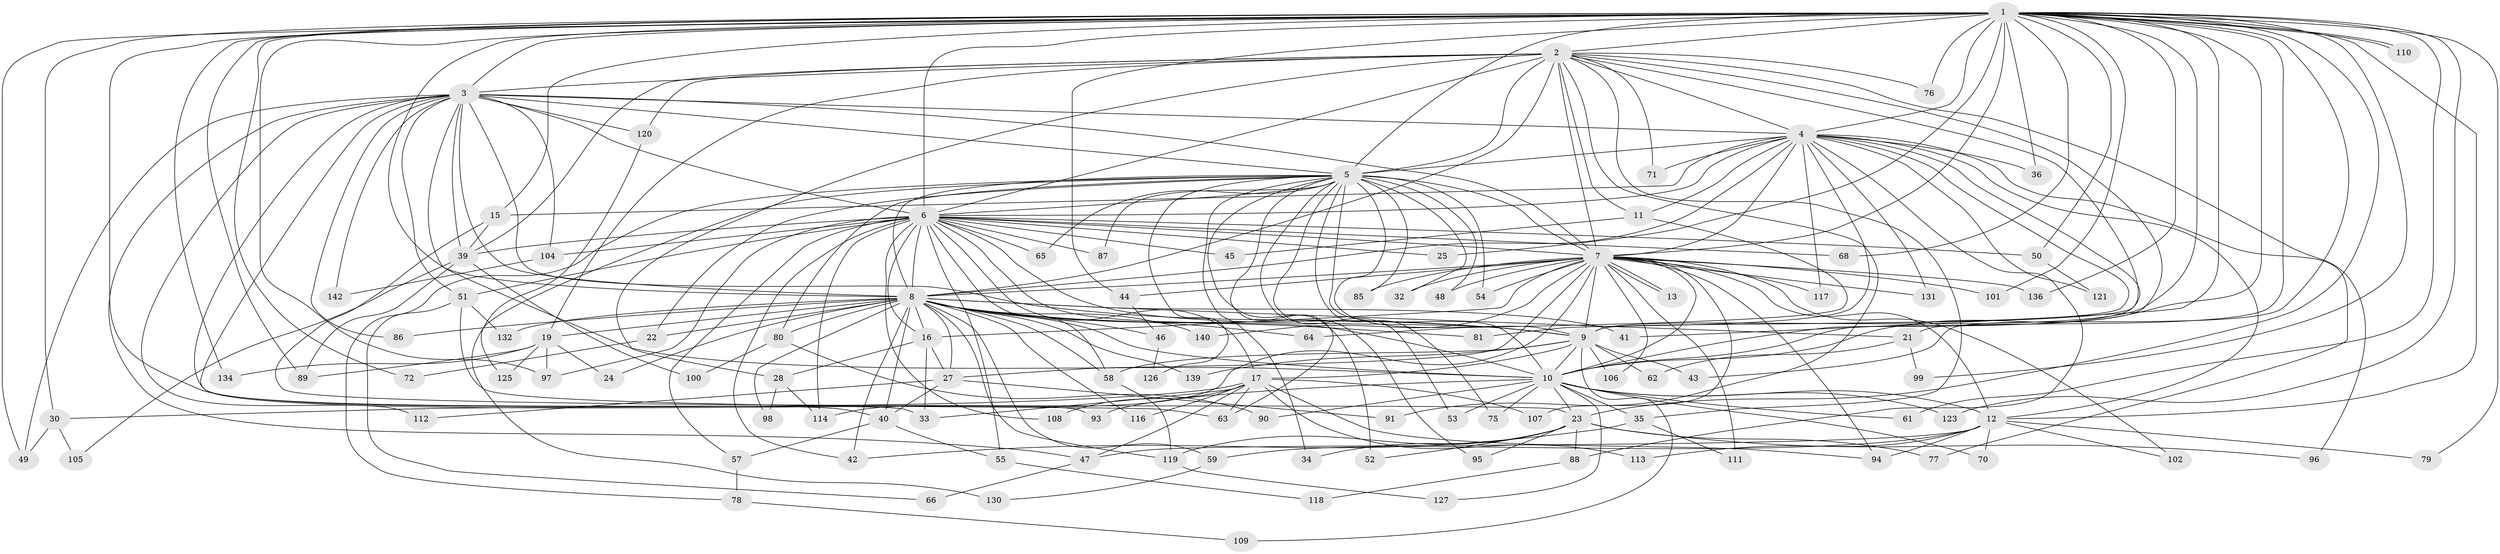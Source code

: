 // Generated by graph-tools (version 1.1) at 2025/51/02/27/25 19:51:51]
// undirected, 113 vertices, 270 edges
graph export_dot {
graph [start="1"]
  node [color=gray90,style=filled];
  1 [super="+20"];
  2 [super="+82"];
  3 [super="+14"];
  4 [super="+69"];
  5 [super="+18"];
  6 [super="+26"];
  7 [super="+60"];
  8 [super="+31"];
  9;
  10 [super="+74"];
  11;
  12 [super="+67"];
  13;
  15 [super="+143"];
  16;
  17 [super="+84"];
  19;
  21 [super="+37"];
  22;
  23 [super="+29"];
  24;
  25;
  27 [super="+38"];
  28;
  30;
  32;
  33;
  34;
  35 [super="+56"];
  36;
  39 [super="+73"];
  40 [super="+128"];
  41;
  42;
  43;
  44;
  45;
  46;
  47 [super="+135"];
  48;
  49 [super="+83"];
  50;
  51;
  52;
  53 [super="+103"];
  54;
  55;
  57;
  58 [super="+92"];
  59;
  61;
  62;
  63 [super="+129"];
  64 [super="+122"];
  65;
  66;
  68;
  70;
  71;
  72;
  75;
  76;
  77;
  78;
  79;
  80;
  81;
  85;
  86;
  87;
  88;
  89 [super="+115"];
  90;
  91;
  93;
  94 [super="+133"];
  95;
  96;
  97 [super="+124"];
  98;
  99;
  100;
  101;
  102;
  104;
  105;
  106;
  107;
  108;
  109;
  110;
  111;
  112;
  113;
  114 [super="+137"];
  116;
  117;
  118;
  119 [super="+141"];
  120 [super="+138"];
  121;
  123;
  125;
  126;
  127;
  130;
  131;
  132;
  134;
  136;
  139;
  140;
  142;
  1 -- 2;
  1 -- 3;
  1 -- 4;
  1 -- 5;
  1 -- 6 [weight=2];
  1 -- 7;
  1 -- 8;
  1 -- 9;
  1 -- 10;
  1 -- 12;
  1 -- 15;
  1 -- 21;
  1 -- 25;
  1 -- 30;
  1 -- 36;
  1 -- 40;
  1 -- 41;
  1 -- 43;
  1 -- 44;
  1 -- 49;
  1 -- 50;
  1 -- 61;
  1 -- 68;
  1 -- 72;
  1 -- 76;
  1 -- 79;
  1 -- 89;
  1 -- 97;
  1 -- 99;
  1 -- 101;
  1 -- 110;
  1 -- 110;
  1 -- 123;
  1 -- 134;
  1 -- 136;
  1 -- 23;
  2 -- 3;
  2 -- 4;
  2 -- 5 [weight=2];
  2 -- 6;
  2 -- 7;
  2 -- 8;
  2 -- 9;
  2 -- 10;
  2 -- 11;
  2 -- 19;
  2 -- 28;
  2 -- 35;
  2 -- 71;
  2 -- 76;
  2 -- 91;
  2 -- 96;
  2 -- 120 [weight=2];
  2 -- 39;
  3 -- 4;
  3 -- 5;
  3 -- 6;
  3 -- 7 [weight=2];
  3 -- 8;
  3 -- 9;
  3 -- 10;
  3 -- 33;
  3 -- 51;
  3 -- 93;
  3 -- 104;
  3 -- 112;
  3 -- 49;
  3 -- 47;
  3 -- 39;
  3 -- 86;
  3 -- 120;
  3 -- 142;
  4 -- 5;
  4 -- 6;
  4 -- 7;
  4 -- 8;
  4 -- 9;
  4 -- 10;
  4 -- 11;
  4 -- 15;
  4 -- 36;
  4 -- 71;
  4 -- 77;
  4 -- 88;
  4 -- 117;
  4 -- 121;
  4 -- 131;
  4 -- 81;
  4 -- 12;
  5 -- 6;
  5 -- 7;
  5 -- 8;
  5 -- 9;
  5 -- 10 [weight=3];
  5 -- 22;
  5 -- 32;
  5 -- 34;
  5 -- 48;
  5 -- 52;
  5 -- 53;
  5 -- 54;
  5 -- 63;
  5 -- 65;
  5 -- 75;
  5 -- 80;
  5 -- 85;
  5 -- 87;
  5 -- 126;
  5 -- 130;
  5 -- 78;
  5 -- 95;
  6 -- 7;
  6 -- 8 [weight=3];
  6 -- 9;
  6 -- 10;
  6 -- 16;
  6 -- 17;
  6 -- 25;
  6 -- 39;
  6 -- 42;
  6 -- 45;
  6 -- 50;
  6 -- 55;
  6 -- 57;
  6 -- 58;
  6 -- 65;
  6 -- 68;
  6 -- 87;
  6 -- 97;
  6 -- 104;
  6 -- 108;
  6 -- 114;
  6 -- 51;
  7 -- 8;
  7 -- 9;
  7 -- 10;
  7 -- 12;
  7 -- 13;
  7 -- 13;
  7 -- 32;
  7 -- 44;
  7 -- 48;
  7 -- 54;
  7 -- 85;
  7 -- 101;
  7 -- 102;
  7 -- 106;
  7 -- 107;
  7 -- 117;
  7 -- 131;
  7 -- 136;
  7 -- 140;
  7 -- 114;
  7 -- 16;
  7 -- 111;
  7 -- 27;
  7 -- 94;
  8 -- 9;
  8 -- 10;
  8 -- 16;
  8 -- 19;
  8 -- 21 [weight=2];
  8 -- 22;
  8 -- 24;
  8 -- 27;
  8 -- 42;
  8 -- 46;
  8 -- 59;
  8 -- 64 [weight=2];
  8 -- 80;
  8 -- 81;
  8 -- 86;
  8 -- 98;
  8 -- 116;
  8 -- 119;
  8 -- 132;
  8 -- 139;
  8 -- 140;
  8 -- 58;
  8 -- 41;
  8 -- 40;
  9 -- 10;
  9 -- 17;
  9 -- 43;
  9 -- 58;
  9 -- 62;
  9 -- 106;
  9 -- 109;
  9 -- 139;
  10 -- 23;
  10 -- 35;
  10 -- 53 [weight=2];
  10 -- 61;
  10 -- 70;
  10 -- 75;
  10 -- 90;
  10 -- 93;
  10 -- 123;
  10 -- 127;
  10 -- 12;
  11 -- 45;
  11 -- 64;
  12 -- 47;
  12 -- 59;
  12 -- 70;
  12 -- 79;
  12 -- 102;
  12 -- 113;
  12 -- 94;
  15 -- 23;
  15 -- 39;
  16 -- 27;
  16 -- 28;
  16 -- 33;
  17 -- 30;
  17 -- 47;
  17 -- 63;
  17 -- 94;
  17 -- 107;
  17 -- 108;
  17 -- 113;
  17 -- 116;
  17 -- 33;
  19 -- 24;
  19 -- 125;
  19 -- 134;
  19 -- 97;
  19 -- 89;
  21 -- 99;
  21 -- 62;
  22 -- 72;
  23 -- 34;
  23 -- 52;
  23 -- 77;
  23 -- 88;
  23 -- 95;
  23 -- 96;
  23 -- 119;
  27 -- 40;
  27 -- 91;
  27 -- 112;
  28 -- 98;
  28 -- 114;
  30 -- 49;
  30 -- 105;
  35 -- 111;
  35 -- 42;
  39 -- 89;
  39 -- 105;
  39 -- 100;
  40 -- 55;
  40 -- 57;
  44 -- 46;
  46 -- 126;
  47 -- 66;
  50 -- 121;
  51 -- 66;
  51 -- 132;
  51 -- 63;
  55 -- 118;
  57 -- 78;
  58 -- 119;
  59 -- 130;
  78 -- 109;
  80 -- 90;
  80 -- 100;
  88 -- 118;
  104 -- 142;
  119 -- 127;
  120 -- 125;
}
